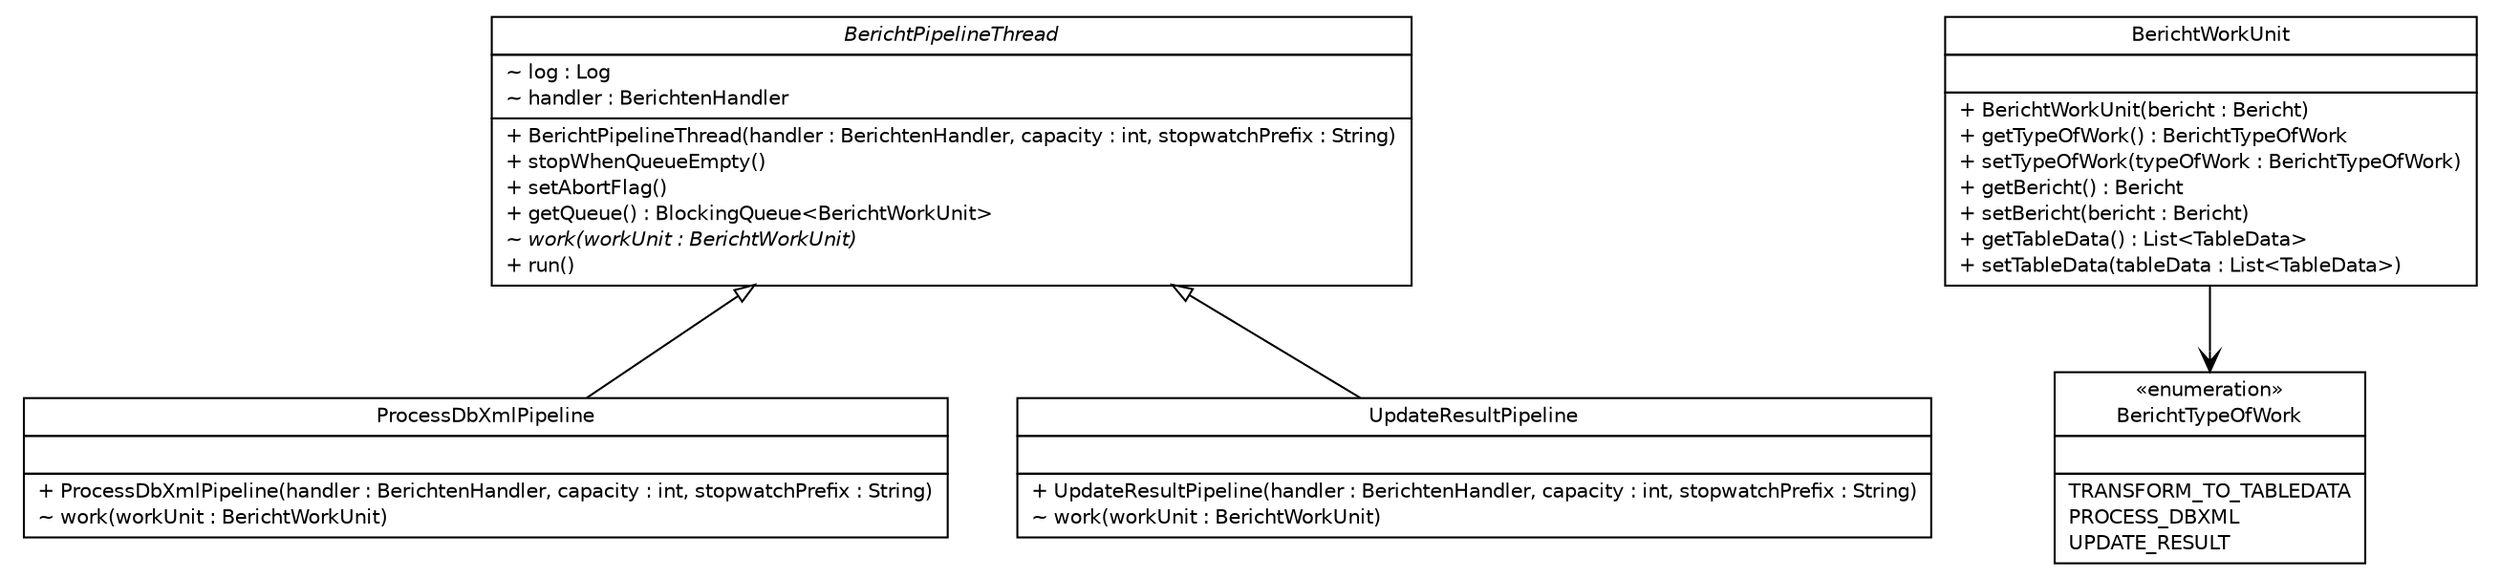 #!/usr/local/bin/dot
#
# Class diagram 
# Generated by UMLGraph version R5_6-24-gf6e263 (http://www.umlgraph.org/)
#

digraph G {
	edge [fontname="Helvetica",fontsize=10,labelfontname="Helvetica",labelfontsize=10];
	node [fontname="Helvetica",fontsize=10,shape=plaintext];
	nodesep=0.25;
	ranksep=0.5;
	// nl.b3p.brmo.loader.pipeline.ProcessDbXmlPipeline
	c304 [label=<<table title="nl.b3p.brmo.loader.pipeline.ProcessDbXmlPipeline" border="0" cellborder="1" cellspacing="0" cellpadding="2" port="p" href="./ProcessDbXmlPipeline.html">
		<tr><td><table border="0" cellspacing="0" cellpadding="1">
<tr><td align="center" balign="center"> ProcessDbXmlPipeline </td></tr>
		</table></td></tr>
		<tr><td><table border="0" cellspacing="0" cellpadding="1">
<tr><td align="left" balign="left">  </td></tr>
		</table></td></tr>
		<tr><td><table border="0" cellspacing="0" cellpadding="1">
<tr><td align="left" balign="left"> + ProcessDbXmlPipeline(handler : BerichtenHandler, capacity : int, stopwatchPrefix : String) </td></tr>
<tr><td align="left" balign="left"> ~ work(workUnit : BerichtWorkUnit) </td></tr>
		</table></td></tr>
		</table>>, URL="./ProcessDbXmlPipeline.html", fontname="Helvetica", fontcolor="black", fontsize=10.0];
	// nl.b3p.brmo.loader.pipeline.UpdateResultPipeline
	c305 [label=<<table title="nl.b3p.brmo.loader.pipeline.UpdateResultPipeline" border="0" cellborder="1" cellspacing="0" cellpadding="2" port="p" href="./UpdateResultPipeline.html">
		<tr><td><table border="0" cellspacing="0" cellpadding="1">
<tr><td align="center" balign="center"> UpdateResultPipeline </td></tr>
		</table></td></tr>
		<tr><td><table border="0" cellspacing="0" cellpadding="1">
<tr><td align="left" balign="left">  </td></tr>
		</table></td></tr>
		<tr><td><table border="0" cellspacing="0" cellpadding="1">
<tr><td align="left" balign="left"> + UpdateResultPipeline(handler : BerichtenHandler, capacity : int, stopwatchPrefix : String) </td></tr>
<tr><td align="left" balign="left"> ~ work(workUnit : BerichtWorkUnit) </td></tr>
		</table></td></tr>
		</table>>, URL="./UpdateResultPipeline.html", fontname="Helvetica", fontcolor="black", fontsize=10.0];
	// nl.b3p.brmo.loader.pipeline.BerichtWorkUnit
	c306 [label=<<table title="nl.b3p.brmo.loader.pipeline.BerichtWorkUnit" border="0" cellborder="1" cellspacing="0" cellpadding="2" port="p" href="./BerichtWorkUnit.html">
		<tr><td><table border="0" cellspacing="0" cellpadding="1">
<tr><td align="center" balign="center"> BerichtWorkUnit </td></tr>
		</table></td></tr>
		<tr><td><table border="0" cellspacing="0" cellpadding="1">
<tr><td align="left" balign="left">  </td></tr>
		</table></td></tr>
		<tr><td><table border="0" cellspacing="0" cellpadding="1">
<tr><td align="left" balign="left"> + BerichtWorkUnit(bericht : Bericht) </td></tr>
<tr><td align="left" balign="left"> + getTypeOfWork() : BerichtTypeOfWork </td></tr>
<tr><td align="left" balign="left"> + setTypeOfWork(typeOfWork : BerichtTypeOfWork) </td></tr>
<tr><td align="left" balign="left"> + getBericht() : Bericht </td></tr>
<tr><td align="left" balign="left"> + setBericht(bericht : Bericht) </td></tr>
<tr><td align="left" balign="left"> + getTableData() : List&lt;TableData&gt; </td></tr>
<tr><td align="left" balign="left"> + setTableData(tableData : List&lt;TableData&gt;) </td></tr>
		</table></td></tr>
		</table>>, URL="./BerichtWorkUnit.html", fontname="Helvetica", fontcolor="black", fontsize=10.0];
	// nl.b3p.brmo.loader.pipeline.BerichtPipelineThread
	c307 [label=<<table title="nl.b3p.brmo.loader.pipeline.BerichtPipelineThread" border="0" cellborder="1" cellspacing="0" cellpadding="2" port="p" href="./BerichtPipelineThread.html">
		<tr><td><table border="0" cellspacing="0" cellpadding="1">
<tr><td align="center" balign="center"><font face="Helvetica-Oblique"> BerichtPipelineThread </font></td></tr>
		</table></td></tr>
		<tr><td><table border="0" cellspacing="0" cellpadding="1">
<tr><td align="left" balign="left"> ~ log : Log </td></tr>
<tr><td align="left" balign="left"> ~ handler : BerichtenHandler </td></tr>
		</table></td></tr>
		<tr><td><table border="0" cellspacing="0" cellpadding="1">
<tr><td align="left" balign="left"> + BerichtPipelineThread(handler : BerichtenHandler, capacity : int, stopwatchPrefix : String) </td></tr>
<tr><td align="left" balign="left"> + stopWhenQueueEmpty() </td></tr>
<tr><td align="left" balign="left"> + setAbortFlag() </td></tr>
<tr><td align="left" balign="left"> + getQueue() : BlockingQueue&lt;BerichtWorkUnit&gt; </td></tr>
<tr><td align="left" balign="left"><font face="Helvetica-Oblique" point-size="10.0"> ~ work(workUnit : BerichtWorkUnit) </font></td></tr>
<tr><td align="left" balign="left"> + run() </td></tr>
		</table></td></tr>
		</table>>, URL="./BerichtPipelineThread.html", fontname="Helvetica", fontcolor="black", fontsize=10.0];
	// nl.b3p.brmo.loader.pipeline.BerichtTypeOfWork
	c308 [label=<<table title="nl.b3p.brmo.loader.pipeline.BerichtTypeOfWork" border="0" cellborder="1" cellspacing="0" cellpadding="2" port="p" href="./BerichtTypeOfWork.html">
		<tr><td><table border="0" cellspacing="0" cellpadding="1">
<tr><td align="center" balign="center"> &#171;enumeration&#187; </td></tr>
<tr><td align="center" balign="center"> BerichtTypeOfWork </td></tr>
		</table></td></tr>
		<tr><td><table border="0" cellspacing="0" cellpadding="1">
<tr><td align="left" balign="left">  </td></tr>
		</table></td></tr>
		<tr><td><table border="0" cellspacing="0" cellpadding="1">
<tr><td align="left" balign="left"> TRANSFORM_TO_TABLEDATA </td></tr>
<tr><td align="left" balign="left"> PROCESS_DBXML </td></tr>
<tr><td align="left" balign="left"> UPDATE_RESULT </td></tr>
		</table></td></tr>
		</table>>, URL="./BerichtTypeOfWork.html", fontname="Helvetica", fontcolor="black", fontsize=10.0];
	//nl.b3p.brmo.loader.pipeline.ProcessDbXmlPipeline extends nl.b3p.brmo.loader.pipeline.BerichtPipelineThread
	c307:p -> c304:p [dir=back,arrowtail=empty];
	//nl.b3p.brmo.loader.pipeline.UpdateResultPipeline extends nl.b3p.brmo.loader.pipeline.BerichtPipelineThread
	c307:p -> c305:p [dir=back,arrowtail=empty];
	// nl.b3p.brmo.loader.pipeline.BerichtWorkUnit NAVASSOC nl.b3p.brmo.loader.pipeline.BerichtTypeOfWork
	c306:p -> c308:p [taillabel="", label="", headlabel="", fontname="Helvetica", fontcolor="black", fontsize=10.0, color="black", arrowhead=open];
}

